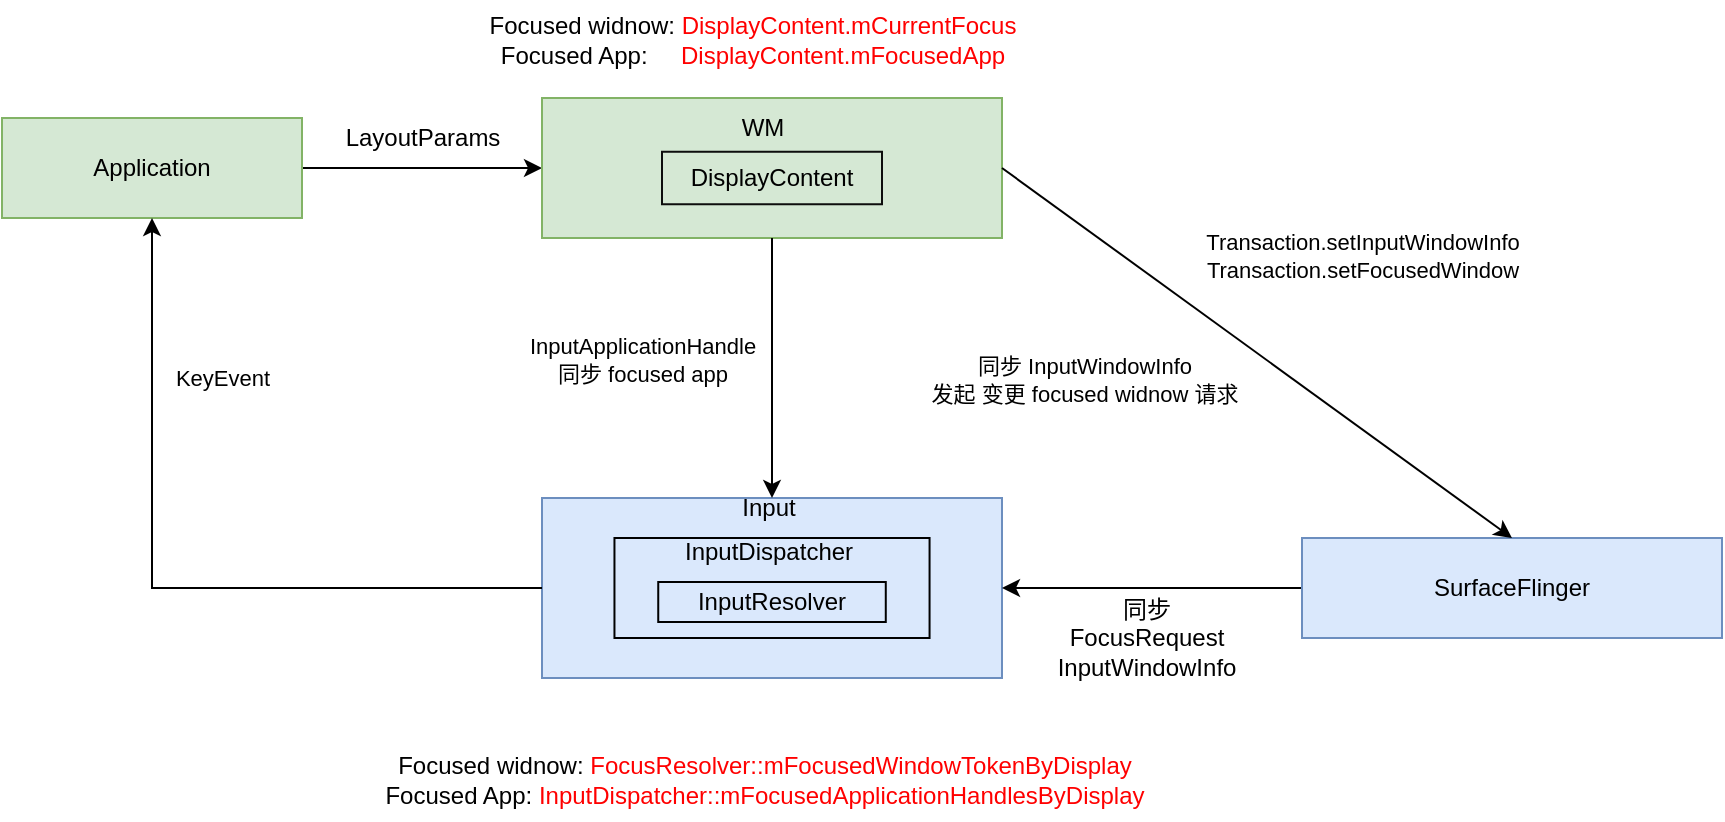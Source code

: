 <mxfile version="20.7.4" type="device"><diagram id="hEZ51nhZ8SVQF_IDrrCT" name="第 1 页"><mxGraphModel dx="1548" dy="902" grid="1" gridSize="10" guides="1" tooltips="1" connect="1" arrows="1" fold="1" page="1" pageScale="1" pageWidth="3300" pageHeight="4681" math="0" shadow="0"><root><mxCell id="0"/><mxCell id="1" parent="0"/><mxCell id="lLp5gTmqYDp_ye3sQMrN-25" style="edgeStyle=none;rounded=0;orthogonalLoop=1;jettySize=auto;html=1;exitX=1;exitY=0.5;exitDx=0;exitDy=0;entryX=0;entryY=0.5;entryDx=0;entryDy=0;" parent="1" source="VHXpkUvPRPh7lGFw114P-7" target="VHXpkUvPRPh7lGFw114P-3" edge="1"><mxGeometry relative="1" as="geometry"><mxPoint x="2200" y="2426.66" as="sourcePoint"/><mxPoint x="2320.0" y="2426.66" as="targetPoint"/></mxGeometry></mxCell><mxCell id="lLp5gTmqYDp_ye3sQMrN-26" value="&lt;font style=&quot;font-size: 12px;&quot;&gt;LayoutParams&lt;/font&gt;" style="edgeLabel;html=1;align=center;verticalAlign=middle;resizable=0;points=[];" parent="lLp5gTmqYDp_ye3sQMrN-25" vertex="1" connectable="0"><mxGeometry x="-0.243" y="2" relative="1" as="geometry"><mxPoint x="14" y="-13" as="offset"/></mxGeometry></mxCell><mxCell id="VHXpkUvPRPh7lGFw114P-5" value="" style="group" vertex="1" connectable="0" parent="1"><mxGeometry x="2310" y="2390" width="230" height="70" as="geometry"/></mxCell><mxCell id="VHXpkUvPRPh7lGFw114P-3" value="" style="rounded=0;whiteSpace=wrap;html=1;fillColor=#d5e8d4;strokeColor=#82b366;" vertex="1" parent="VHXpkUvPRPh7lGFw114P-5"><mxGeometry width="230" height="70" as="geometry"/></mxCell><mxCell id="VHXpkUvPRPh7lGFw114P-4" value="WM" style="text;html=1;align=center;verticalAlign=middle;resizable=0;points=[];autosize=1;strokeColor=none;fillColor=none;" vertex="1" parent="VHXpkUvPRPh7lGFw114P-5"><mxGeometry x="90" width="40" height="30" as="geometry"/></mxCell><mxCell id="VHXpkUvPRPh7lGFw114P-1" value="DisplayContent" style="rounded=0;whiteSpace=wrap;html=1;fillColor=#d5e8d4;strokeColor=#0d0d0d;" vertex="1" parent="VHXpkUvPRPh7lGFw114P-5"><mxGeometry x="60" y="26.875" width="110" height="26.25" as="geometry"/></mxCell><mxCell id="VHXpkUvPRPh7lGFw114P-6" value="Focused widnow: &lt;font color=&quot;#ff0000&quot;&gt;DisplayContent.mCurrentFocus&lt;/font&gt;&lt;br&gt;Focused App:&lt;font color=&quot;#ff0000&quot;&gt;&amp;nbsp; &amp;nbsp; &amp;nbsp;DisplayContent.mFocusedApp&lt;br&gt;&lt;/font&gt;" style="text;html=1;align=center;verticalAlign=middle;resizable=0;points=[];autosize=1;strokeColor=none;fillColor=none;" vertex="1" parent="1"><mxGeometry x="2270" y="2341" width="290" height="40" as="geometry"/></mxCell><mxCell id="VHXpkUvPRPh7lGFw114P-7" value="Application" style="rounded=0;whiteSpace=wrap;html=1;fillColor=#d5e8d4;strokeColor=#82b366;" vertex="1" parent="1"><mxGeometry x="2040" y="2400" width="150" height="50" as="geometry"/></mxCell><mxCell id="VHXpkUvPRPh7lGFw114P-10" value="" style="group" vertex="1" connectable="0" parent="1"><mxGeometry x="2320" y="2590" width="230" height="90" as="geometry"/></mxCell><mxCell id="VHXpkUvPRPh7lGFw114P-8" value="" style="rounded=0;whiteSpace=wrap;html=1;fillColor=#dae8fc;strokeColor=#6c8ebf;" vertex="1" parent="VHXpkUvPRPh7lGFw114P-10"><mxGeometry x="-10" width="230.0" height="90" as="geometry"/></mxCell><mxCell id="VHXpkUvPRPh7lGFw114P-11" value="" style="group" vertex="1" connectable="0" parent="VHXpkUvPRPh7lGFw114P-10"><mxGeometry x="26.23" y="20" width="157.55" height="50" as="geometry"/></mxCell><mxCell id="VHXpkUvPRPh7lGFw114P-12" value="" style="rounded=0;whiteSpace=wrap;html=1;fillColor=#dae8fc;strokeColor=#000000;" vertex="1" parent="VHXpkUvPRPh7lGFw114P-11"><mxGeometry width="157.55" height="50" as="geometry"/></mxCell><mxCell id="VHXpkUvPRPh7lGFw114P-14" value="InputDispatcher" style="text;html=1;align=center;verticalAlign=middle;resizable=0;points=[];autosize=1;strokeColor=none;fillColor=none;fontColor=#000000;" vertex="1" parent="VHXpkUvPRPh7lGFw114P-11"><mxGeometry x="22.02" y="-8" width="110" height="30" as="geometry"/></mxCell><mxCell id="VHXpkUvPRPh7lGFw114P-21" value="" style="group" vertex="1" connectable="0" parent="VHXpkUvPRPh7lGFw114P-11"><mxGeometry x="21.89" y="22" width="113.77" height="20" as="geometry"/></mxCell><mxCell id="VHXpkUvPRPh7lGFw114P-22" value="InputResolver" style="rounded=0;whiteSpace=wrap;html=1;fillColor=#dae8fc;strokeColor=#000000;" vertex="1" parent="VHXpkUvPRPh7lGFw114P-21"><mxGeometry width="113.77" height="20" as="geometry"/></mxCell><mxCell id="VHXpkUvPRPh7lGFw114P-9" value="Input" style="text;html=1;align=center;verticalAlign=middle;resizable=0;points=[];autosize=1;strokeColor=none;fillColor=none;fontColor=#000000;" vertex="1" parent="VHXpkUvPRPh7lGFw114P-10"><mxGeometry x="78" y="-10" width="50" height="30" as="geometry"/></mxCell><mxCell id="VHXpkUvPRPh7lGFw114P-25" style="edgeStyle=orthogonalEdgeStyle;rounded=0;orthogonalLoop=1;jettySize=auto;html=1;exitX=0.5;exitY=1;exitDx=0;exitDy=0;fontColor=#000000;" edge="1" parent="1" source="VHXpkUvPRPh7lGFw114P-3" target="VHXpkUvPRPh7lGFw114P-8"><mxGeometry relative="1" as="geometry"/></mxCell><mxCell id="VHXpkUvPRPh7lGFw114P-26" value="InputApplicationHandle&lt;br&gt;同步 focused app" style="edgeLabel;html=1;align=center;verticalAlign=middle;resizable=0;points=[];fontColor=#000000;" vertex="1" connectable="0" parent="VHXpkUvPRPh7lGFw114P-25"><mxGeometry x="-0.069" y="-1" relative="1" as="geometry"><mxPoint x="-64" as="offset"/></mxGeometry></mxCell><mxCell id="VHXpkUvPRPh7lGFw114P-27" style="edgeStyle=orthogonalEdgeStyle;rounded=0;orthogonalLoop=1;jettySize=auto;html=1;exitX=0;exitY=0.5;exitDx=0;exitDy=0;entryX=0.5;entryY=1;entryDx=0;entryDy=0;fontColor=#000000;" edge="1" parent="1" source="VHXpkUvPRPh7lGFw114P-8" target="VHXpkUvPRPh7lGFw114P-7"><mxGeometry relative="1" as="geometry"/></mxCell><mxCell id="VHXpkUvPRPh7lGFw114P-28" value="KeyEvent" style="edgeLabel;html=1;align=center;verticalAlign=middle;resizable=0;points=[];fontColor=#000000;" vertex="1" connectable="0" parent="VHXpkUvPRPh7lGFw114P-27"><mxGeometry x="0.58" y="1" relative="1" as="geometry"><mxPoint x="36" as="offset"/></mxGeometry></mxCell><mxCell id="VHXpkUvPRPh7lGFw114P-30" style="edgeStyle=orthogonalEdgeStyle;rounded=0;orthogonalLoop=1;jettySize=auto;html=1;exitX=0;exitY=0.5;exitDx=0;exitDy=0;fontColor=#000000;" edge="1" parent="1" source="VHXpkUvPRPh7lGFw114P-29" target="VHXpkUvPRPh7lGFw114P-8"><mxGeometry relative="1" as="geometry"/></mxCell><mxCell id="VHXpkUvPRPh7lGFw114P-31" value="&lt;span style=&quot;font-size: 12px;&quot;&gt;同步&lt;br&gt;FocusRequest&lt;/span&gt;&lt;br style=&quot;border-color: var(--border-color); font-size: 12px;&quot;&gt;&lt;span style=&quot;font-size: 12px;&quot;&gt;InputWindowInfo&lt;/span&gt;" style="edgeLabel;html=1;align=center;verticalAlign=middle;resizable=0;points=[];fontColor=#000000;" vertex="1" connectable="0" parent="VHXpkUvPRPh7lGFw114P-30"><mxGeometry x="0.144" y="2" relative="1" as="geometry"><mxPoint x="8" y="23" as="offset"/></mxGeometry></mxCell><mxCell id="VHXpkUvPRPh7lGFw114P-29" value="SurfaceFlinger" style="rounded=0;whiteSpace=wrap;html=1;fillColor=#dae8fc;strokeColor=#6c8ebf;" vertex="1" parent="1"><mxGeometry x="2690" y="2610" width="210" height="50" as="geometry"/></mxCell><mxCell id="VHXpkUvPRPh7lGFw114P-33" style="rounded=0;orthogonalLoop=1;jettySize=auto;html=1;exitX=1;exitY=0.5;exitDx=0;exitDy=0;entryX=0.5;entryY=0;entryDx=0;entryDy=0;fontColor=#000000;" edge="1" parent="1" source="VHXpkUvPRPh7lGFw114P-3" target="VHXpkUvPRPh7lGFw114P-29"><mxGeometry relative="1" as="geometry"><mxPoint x="2805" y="2460" as="targetPoint"/></mxGeometry></mxCell><mxCell id="VHXpkUvPRPh7lGFw114P-34" value="&lt;div&gt;Transaction.setInputWindowInfo&lt;/div&gt;&lt;div&gt;Transaction.setFocusedWindow&lt;/div&gt;" style="edgeLabel;html=1;align=center;verticalAlign=middle;resizable=0;points=[];fontColor=#000000;" vertex="1" connectable="0" parent="VHXpkUvPRPh7lGFw114P-33"><mxGeometry x="-0.152" y="1" relative="1" as="geometry"><mxPoint x="71" y="-34" as="offset"/></mxGeometry></mxCell><mxCell id="VHXpkUvPRPh7lGFw114P-35" value="同步 InputWindowInfo&lt;br&gt;发起 变更 focused widnow 请求" style="edgeLabel;html=1;align=center;verticalAlign=middle;resizable=0;points=[];fontColor=#000000;" vertex="1" connectable="0" parent="VHXpkUvPRPh7lGFw114P-33"><mxGeometry x="-0.391" relative="1" as="geometry"><mxPoint x="-37" y="49" as="offset"/></mxGeometry></mxCell><mxCell id="VHXpkUvPRPh7lGFw114P-36" value="Focused widnow:&amp;nbsp;&lt;font color=&quot;#ff0000&quot;&gt;FocusResolver::mFocusedWindowTokenByDisplay&lt;/font&gt;&lt;br&gt;Focused App:&lt;font color=&quot;#ff0000&quot;&gt;&amp;nbsp;&lt;/font&gt;&lt;span style=&quot;color: rgb(255, 0, 0);&quot;&gt;InputDispatcher::mFocusedApplicationHandlesByDisplay&lt;/span&gt;&lt;font color=&quot;#ff0000&quot;&gt;&lt;br&gt;&lt;/font&gt;" style="text;html=1;align=center;verticalAlign=middle;resizable=0;points=[];autosize=1;strokeColor=none;fillColor=none;" vertex="1" parent="1"><mxGeometry x="2221" y="2711" width="400" height="40" as="geometry"/></mxCell></root></mxGraphModel></diagram></mxfile>